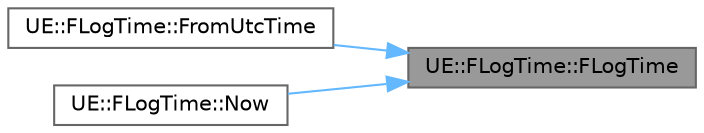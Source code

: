 digraph "UE::FLogTime::FLogTime"
{
 // INTERACTIVE_SVG=YES
 // LATEX_PDF_SIZE
  bgcolor="transparent";
  edge [fontname=Helvetica,fontsize=10,labelfontname=Helvetica,labelfontsize=10];
  node [fontname=Helvetica,fontsize=10,shape=box,height=0.2,width=0.4];
  rankdir="RL";
  Node1 [id="Node000001",label="UE::FLogTime::FLogTime",height=0.2,width=0.4,color="gray40", fillcolor="grey60", style="filled", fontcolor="black",tooltip=" "];
  Node1 -> Node2 [id="edge1_Node000001_Node000002",dir="back",color="steelblue1",style="solid",tooltip=" "];
  Node2 [id="Node000002",label="UE::FLogTime::FromUtcTime",height=0.2,width=0.4,color="grey40", fillcolor="white", style="filled",URL="$d7/d8b/classUE_1_1FLogTime.html#aa1e26b843186fa07ee7b78dc11c39c12",tooltip=" "];
  Node1 -> Node3 [id="edge2_Node000001_Node000003",dir="back",color="steelblue1",style="solid",tooltip=" "];
  Node3 [id="Node000003",label="UE::FLogTime::Now",height=0.2,width=0.4,color="grey40", fillcolor="white", style="filled",URL="$d7/d8b/classUE_1_1FLogTime.html#adc26771131effdb32831862aafadb742",tooltip=" "];
}
